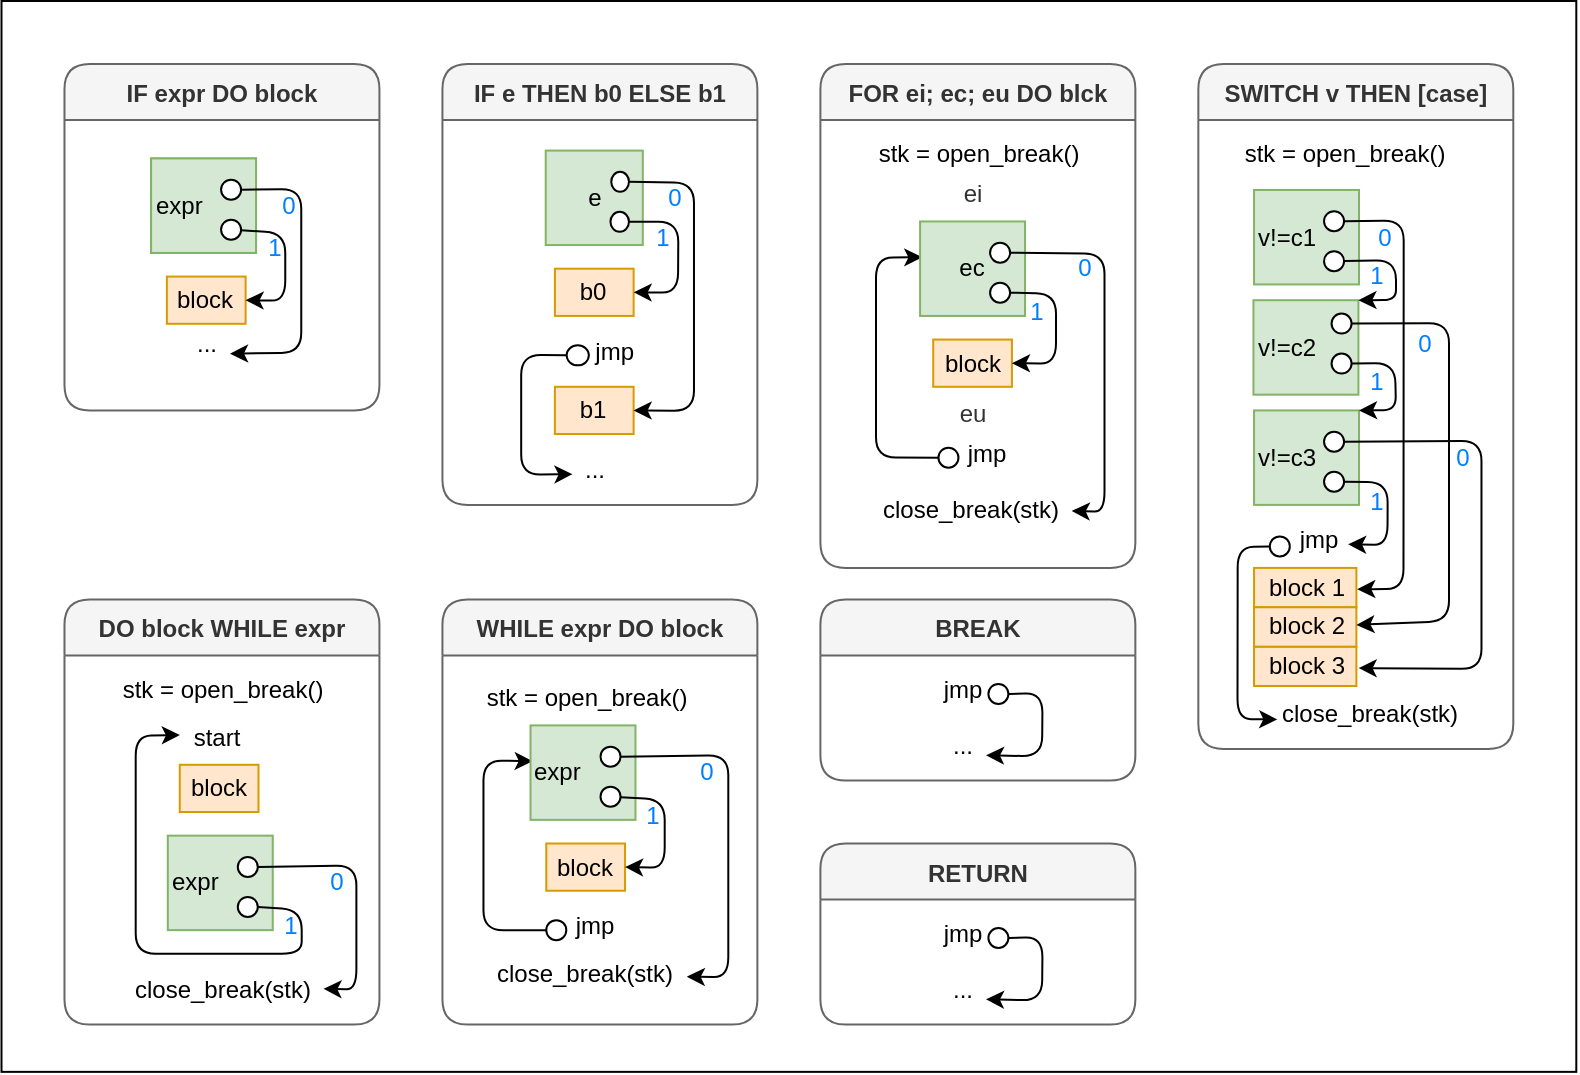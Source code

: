 <mxfile>
    <diagram id="S3QaFbPnI1jlJeoEzNI3" name="Page-1">
        <mxGraphModel dx="403" dy="305" grid="1" gridSize="3.937" guides="1" tooltips="1" connect="1" arrows="1" fold="1" page="1" pageScale="1" pageWidth="827" pageHeight="583" background="none" math="0" shadow="0">
            <root>
                <mxCell id="0"/>
                <mxCell id="1" parent="0"/>
                <mxCell id="153" value="" style="whiteSpace=wrap;html=1;rounded=0;shadow=0;sketch=0;align=center;" vertex="1" parent="1">
                    <mxGeometry x="15.75" y="31.5" width="787.4" height="535.43" as="geometry"/>
                </mxCell>
                <mxCell id="12" value="IF expr DO block" style="swimlane;startSize=28;fontColor=#333333;rounded=1;fillColor=#f5f5f5;strokeColor=#666666;" vertex="1" parent="1">
                    <mxGeometry x="47.24" y="62.99" width="157.48" height="173.22" as="geometry"/>
                </mxCell>
                <mxCell id="14" value="" style="group;fillColor=#d5e8d4;strokeColor=#82b366;container=0;" vertex="1" connectable="0" parent="12">
                    <mxGeometry x="43.307" y="47.237" width="52.48" height="47.24" as="geometry"/>
                </mxCell>
                <mxCell id="18" value="block" style="whiteSpace=wrap;html=1;fillColor=#ffe6cc;strokeColor=#d79b00;" vertex="1" parent="12">
                    <mxGeometry x="51.19" y="106.29" width="39.37" height="23.62" as="geometry"/>
                </mxCell>
                <mxCell id="24" value="0" style="text;html=1;resizable=0;autosize=1;align=center;verticalAlign=middle;points=[];rounded=0;fontColor=#007FFF;" vertex="1" parent="12">
                    <mxGeometry x="102.355" y="61.019" width="19.685" height="19.685" as="geometry"/>
                </mxCell>
                <mxCell id="26" value="..." style="text;html=1;resizable=0;autosize=1;align=center;verticalAlign=middle;points=[];fillColor=none;strokeColor=none;rounded=0;" vertex="1" parent="12">
                    <mxGeometry x="59.035" y="129.909" width="23.622" height="19.685" as="geometry"/>
                </mxCell>
                <mxCell id="15" value="expr" style="whiteSpace=wrap;html=1;align=left;fillColor=#d5e8d4;strokeColor=#82b366;" vertex="1" parent="12">
                    <mxGeometry x="43.307" y="47.237" width="52.48" height="47.24" as="geometry"/>
                </mxCell>
                <mxCell id="16" value="" style="ellipse;whiteSpace=wrap;html=1;" vertex="1" parent="12">
                    <mxGeometry x="78.307" y="57.867" width="10" height="10" as="geometry"/>
                </mxCell>
                <mxCell id="17" value="" style="ellipse;whiteSpace=wrap;html=1;" vertex="1" parent="12">
                    <mxGeometry x="78.307" y="77.867" width="10" height="10" as="geometry"/>
                </mxCell>
                <mxCell id="23" style="edgeStyle=none;html=1;exitX=1;exitY=0.5;exitDx=0;exitDy=0;entryX=1.005;entryY=0.758;entryDx=0;entryDy=0;entryPerimeter=0;" edge="1" parent="12" source="16" target="26">
                    <mxGeometry relative="1" as="geometry">
                        <mxPoint x="88.45" y="141.37" as="targetPoint"/>
                        <Array as="points">
                            <mxPoint x="118.39" y="62.43"/>
                            <mxPoint x="118.39" y="144.43"/>
                        </Array>
                    </mxGeometry>
                </mxCell>
                <mxCell id="22" value="1" style="text;html=1;resizable=0;autosize=1;align=center;verticalAlign=middle;points=[];fillColor=none;strokeColor=none;rounded=0;fontColor=#007FFF;" vertex="1" parent="12">
                    <mxGeometry x="94.488" y="82.662" width="19.685" height="19.685" as="geometry"/>
                </mxCell>
                <mxCell id="21" value="" style="edgeStyle=none;html=1;entryX=1;entryY=0.5;entryDx=0;entryDy=0;" edge="1" parent="12" source="17" target="18">
                    <mxGeometry x="181.107" y="125.977" as="geometry">
                        <mxPoint x="133.307" y="82.867" as="targetPoint"/>
                        <Array as="points">
                            <mxPoint x="110.39" y="84.43"/>
                            <mxPoint x="110.39" y="118.43"/>
                        </Array>
                    </mxGeometry>
                </mxCell>
                <mxCell id="29" value="IF e THEN b0 ELSE b1" style="swimlane;startSize=28;fontColor=#333333;rounded=1;fillColor=#f5f5f5;strokeColor=#666666;" vertex="1" parent="1">
                    <mxGeometry x="236.22" y="62.99" width="157.48" height="220.47" as="geometry"/>
                </mxCell>
                <mxCell id="34" value="b0" style="whiteSpace=wrap;html=1;fillColor=#ffe6cc;strokeColor=#d79b00;" vertex="1" parent="29">
                    <mxGeometry x="56.23" y="102.35" width="39.37" height="23.62" as="geometry"/>
                </mxCell>
                <mxCell id="36" value="1" style="text;html=1;resizable=0;autosize=1;align=center;verticalAlign=middle;points=[];fillColor=none;strokeColor=none;rounded=0;fontColor=#007FFF;" vertex="1" parent="29">
                    <mxGeometry x="100.178" y="76.762" width="19.685" height="19.685" as="geometry"/>
                </mxCell>
                <mxCell id="37" value="0" style="text;html=1;resizable=0;autosize=1;align=center;verticalAlign=middle;points=[];fillColor=none;strokeColor=none;rounded=0;fontColor=#007FFF;" vertex="1" parent="29">
                    <mxGeometry x="106.295" y="57.079" width="19.685" height="19.685" as="geometry"/>
                </mxCell>
                <mxCell id="38" value="..." style="text;html=1;resizable=0;autosize=1;align=center;verticalAlign=middle;points=[];fillColor=none;strokeColor=none;rounded=0;" vertex="1" parent="29">
                    <mxGeometry x="64.105" y="192.899" width="23.622" height="19.685" as="geometry"/>
                </mxCell>
                <mxCell id="41" value="" style="group;align=right;" vertex="1" connectable="0" parent="29">
                    <mxGeometry x="54.03" y="133.85" width="43.77" height="19.69" as="geometry"/>
                </mxCell>
                <mxCell id="42" value="" style="ellipse;whiteSpace=wrap;html=1;" vertex="1" parent="41">
                    <mxGeometry x="8.06" y="6.815" width="11.118" height="10.003" as="geometry"/>
                </mxCell>
                <mxCell id="43" value="jmp" style="text;html=1;resizable=0;autosize=1;align=right;verticalAlign=middle;points=[];fillColor=none;strokeColor=none;rounded=0;" vertex="1" parent="41">
                    <mxGeometry x="11.113" width="31.496" height="19.685" as="geometry"/>
                </mxCell>
                <mxCell id="44" value="b1" style="whiteSpace=wrap;html=1;fillColor=#ffe6cc;strokeColor=#d79b00;" vertex="1" parent="29">
                    <mxGeometry x="56.227" y="161.407" width="39.37" height="23.62" as="geometry"/>
                </mxCell>
                <mxCell id="45" style="edgeStyle=none;html=1;exitX=0;exitY=0.5;exitDx=0;exitDy=0;entryX=0.039;entryY=0.62;entryDx=0;entryDy=0;entryPerimeter=0;" edge="1" parent="29" source="42" target="38">
                    <mxGeometry relative="1" as="geometry">
                        <Array as="points">
                            <mxPoint x="39.37" y="145.43"/>
                            <mxPoint x="39.37" y="205.43"/>
                        </Array>
                    </mxGeometry>
                </mxCell>
                <mxCell id="31" value="e" style="whiteSpace=wrap;html=1;align=center;fillColor=#d5e8d4;strokeColor=#82b366;" vertex="1" parent="29">
                    <mxGeometry x="51.64" y="43.3" width="48.54" height="47.24" as="geometry"/>
                </mxCell>
                <mxCell id="32" value="" style="ellipse;whiteSpace=wrap;html=1;" vertex="1" parent="29">
                    <mxGeometry x="84.41" y="53.93" width="8.852" height="10.0" as="geometry"/>
                </mxCell>
                <mxCell id="33" value="" style="ellipse;whiteSpace=wrap;html=1;" vertex="1" parent="29">
                    <mxGeometry x="84.012" y="73.93" width="9.249" height="10.0" as="geometry"/>
                </mxCell>
                <mxCell id="39" style="edgeStyle=none;html=1;exitX=1;exitY=0.5;exitDx=0;exitDy=0;entryX=1;entryY=0.5;entryDx=0;entryDy=0;" edge="1" parent="29" source="32" target="44">
                    <mxGeometry relative="1" as="geometry">
                        <mxPoint x="104.65" y="220.11" as="targetPoint"/>
                        <Array as="points">
                            <mxPoint x="125.77" y="59.4"/>
                            <mxPoint x="125.77" y="173.4"/>
                        </Array>
                    </mxGeometry>
                </mxCell>
                <mxCell id="35" value="" style="edgeStyle=none;html=1;entryX=1;entryY=0.5;entryDx=0;entryDy=0;" edge="1" parent="29" source="33" target="34">
                    <mxGeometry x="197.307" y="204.717" as="geometry">
                        <mxPoint x="149.507" y="161.607" as="targetPoint"/>
                        <Array as="points">
                            <mxPoint x="117.97" y="78.94"/>
                            <mxPoint x="117.77" y="114.4"/>
                        </Array>
                    </mxGeometry>
                </mxCell>
                <mxCell id="46" value="WHILE expr DO block" style="swimlane;startSize=28;fontColor=#333333;rounded=1;fillColor=#f5f5f5;strokeColor=#666666;" vertex="1" parent="1">
                    <mxGeometry x="236.22" y="330.71" width="157.48" height="212.6" as="geometry">
                        <mxRectangle x="173.23" y="448.82" width="153.543" height="28" as="alternateBounds"/>
                    </mxGeometry>
                </mxCell>
                <mxCell id="51" value="block" style="whiteSpace=wrap;html=1;fillColor=#ffe6cc;strokeColor=#d79b00;" vertex="1" parent="46">
                    <mxGeometry x="51.93" y="122.04" width="39.37" height="23.62" as="geometry"/>
                </mxCell>
                <mxCell id="53" value="1" style="text;html=1;resizable=0;autosize=1;align=center;verticalAlign=middle;points=[];fillColor=none;strokeColor=none;rounded=0;fontColor=#007FFF;" vertex="1" parent="46">
                    <mxGeometry x="95.228" y="98.412" width="19.685" height="19.685" as="geometry"/>
                </mxCell>
                <mxCell id="54" value="0" style="text;html=1;resizable=0;autosize=1;align=center;verticalAlign=middle;points=[];fillColor=none;strokeColor=none;rounded=0;fontColor=#007FFF;" vertex="1" parent="46">
                    <mxGeometry x="122.045" y="76.769" width="19.685" height="19.685" as="geometry"/>
                </mxCell>
                <mxCell id="55" value="&lt;span style=&quot;text-align: left&quot;&gt;close_break(stk)&lt;/span&gt;" style="text;html=1;resizable=0;autosize=1;align=center;verticalAlign=middle;points=[];fillColor=none;strokeColor=none;rounded=0;" vertex="1" parent="46">
                    <mxGeometry x="19.105" y="177.159" width="102.362" height="19.685" as="geometry"/>
                </mxCell>
                <mxCell id="57" value="" style="group" vertex="1" connectable="0" parent="46">
                    <mxGeometry x="51.931" y="153.548" width="39.369" height="19.685" as="geometry"/>
                </mxCell>
                <mxCell id="58" value="" style="ellipse;whiteSpace=wrap;html=1;" vertex="1" parent="57">
                    <mxGeometry y="6.813" width="10" height="10" as="geometry"/>
                </mxCell>
                <mxCell id="59" value="jmp" style="text;html=1;resizable=0;autosize=1;align=center;verticalAlign=middle;points=[];fillColor=none;strokeColor=none;rounded=0;" vertex="1" parent="57">
                    <mxGeometry x="7.873" width="31.496" height="19.685" as="geometry"/>
                </mxCell>
                <mxCell id="60" style="edgeStyle=none;html=1;exitX=0;exitY=0.5;exitDx=0;exitDy=0;entryX=0.021;entryY=0.379;entryDx=0;entryDy=0;entryPerimeter=0;" edge="1" parent="46" source="58" target="48">
                    <mxGeometry relative="1" as="geometry">
                        <Array as="points">
                            <mxPoint x="20.51" y="165.5"/>
                            <mxPoint x="20.51" y="80.5"/>
                        </Array>
                    </mxGeometry>
                </mxCell>
                <mxCell id="48" value="expr" style="whiteSpace=wrap;html=1;align=left;fillColor=#d5e8d4;strokeColor=#82b366;" vertex="1" parent="46">
                    <mxGeometry x="44.047" y="62.987" width="52.48" height="47.24" as="geometry"/>
                </mxCell>
                <mxCell id="49" value="" style="ellipse;whiteSpace=wrap;html=1;" vertex="1" parent="46">
                    <mxGeometry x="79.047" y="73.617" width="10" height="10" as="geometry"/>
                </mxCell>
                <mxCell id="50" value="" style="ellipse;whiteSpace=wrap;html=1;" vertex="1" parent="46">
                    <mxGeometry x="79.047" y="93.617" width="10" height="10" as="geometry"/>
                </mxCell>
                <mxCell id="56" style="edgeStyle=none;html=1;exitX=1;exitY=0.5;exitDx=0;exitDy=0;entryX=1.007;entryY=0.582;entryDx=0;entryDy=0;entryPerimeter=0;" edge="1" parent="46" source="49" target="55">
                    <mxGeometry relative="1" as="geometry">
                        <mxPoint x="89.19" y="157.12" as="targetPoint"/>
                        <Array as="points">
                            <mxPoint x="142.93" y="77.91"/>
                            <mxPoint x="142.93" y="188.91"/>
                        </Array>
                    </mxGeometry>
                </mxCell>
                <mxCell id="52" value="" style="edgeStyle=none;html=1;entryX=1;entryY=0.5;entryDx=0;entryDy=0;" edge="1" parent="46" source="50" target="51">
                    <mxGeometry x="181.847" y="141.727" as="geometry">
                        <mxPoint x="134.047" y="98.617" as="targetPoint"/>
                        <Array as="points">
                            <mxPoint x="111.13" y="100.18"/>
                            <mxPoint x="111.13" y="134.18"/>
                        </Array>
                    </mxGeometry>
                </mxCell>
                <mxCell id="158" value="&lt;font color=&quot;#000000&quot;&gt;stk = open_break()&lt;/font&gt;" style="text;html=1;resizable=0;autosize=1;align=center;verticalAlign=middle;points=[];fillColor=none;strokeColor=none;rounded=0;fontColor=#007FFF;" vertex="1" parent="46">
                    <mxGeometry x="14.55" y="39.368" width="114.173" height="19.685" as="geometry"/>
                </mxCell>
                <mxCell id="61" value="DO block WHILE expr" style="swimlane;startSize=28;fontColor=#333333;rounded=1;fillColor=#f5f5f5;strokeColor=#666666;" vertex="1" parent="1">
                    <mxGeometry x="47.24" y="330.71" width="157.48" height="212.6" as="geometry">
                        <mxRectangle x="173.23" y="448.82" width="153.543" height="28" as="alternateBounds"/>
                    </mxGeometry>
                </mxCell>
                <mxCell id="66" value="block" style="whiteSpace=wrap;html=1;fillColor=#ffe6cc;strokeColor=#d79b00;" vertex="1" parent="61">
                    <mxGeometry x="57.64" y="82.68" width="39.37" height="23.62" as="geometry"/>
                </mxCell>
                <mxCell id="68" value="1" style="text;html=1;resizable=0;autosize=1;align=center;verticalAlign=middle;points=[];fillColor=none;strokeColor=none;rounded=0;fontColor=#007FFF;" vertex="1" parent="61">
                    <mxGeometry x="102.838" y="153.542" width="19.685" height="19.685" as="geometry"/>
                </mxCell>
                <mxCell id="69" value="0" style="text;html=1;resizable=0;autosize=1;align=center;verticalAlign=middle;points=[];fillColor=none;strokeColor=none;rounded=0;fontColor=#007FFF;" vertex="1" parent="61">
                    <mxGeometry x="125.985" y="131.899" width="19.685" height="19.685" as="geometry"/>
                </mxCell>
                <mxCell id="70" value="&lt;span style=&quot;text-align: left&quot;&gt;close_break(stk)&lt;/span&gt;" style="text;html=1;resizable=0;autosize=1;align=center;verticalAlign=middle;points=[];fillColor=none;strokeColor=none;rounded=0;" vertex="1" parent="61">
                    <mxGeometry x="27.565" y="185.039" width="102.362" height="19.685" as="geometry"/>
                </mxCell>
                <mxCell id="76" value="start" style="text;html=1;resizable=0;autosize=1;align=center;verticalAlign=middle;points=[];fillColor=none;strokeColor=none;rounded=0;" vertex="1" parent="61">
                    <mxGeometry x="57.644" y="59.055" width="35.433" height="19.685" as="geometry"/>
                </mxCell>
                <mxCell id="63" value="expr" style="whiteSpace=wrap;html=1;align=left;fillColor=#d5e8d4;strokeColor=#82b366;" vertex="1" parent="61">
                    <mxGeometry x="51.657" y="118.117" width="52.48" height="47.24" as="geometry"/>
                </mxCell>
                <mxCell id="64" value="" style="ellipse;whiteSpace=wrap;html=1;" vertex="1" parent="61">
                    <mxGeometry x="86.657" y="128.747" width="10" height="10" as="geometry"/>
                </mxCell>
                <mxCell id="65" value="" style="ellipse;whiteSpace=wrap;html=1;" vertex="1" parent="61">
                    <mxGeometry x="86.657" y="148.747" width="10" height="10" as="geometry"/>
                </mxCell>
                <mxCell id="71" style="edgeStyle=none;html=1;exitX=1;exitY=0.5;exitDx=0;exitDy=0;entryX=0.996;entryY=0.491;entryDx=0;entryDy=0;entryPerimeter=0;" edge="1" parent="61" source="64" target="70">
                    <mxGeometry relative="1" as="geometry">
                        <mxPoint x="96.8" y="212.25" as="targetPoint"/>
                        <Array as="points">
                            <mxPoint x="145.95" y="133.04"/>
                            <mxPoint x="145.95" y="195.04"/>
                        </Array>
                    </mxGeometry>
                </mxCell>
                <mxCell id="67" value="" style="edgeStyle=none;html=1;exitX=1;exitY=0.5;exitDx=0;exitDy=0;entryX=0.001;entryY=0.446;entryDx=0;entryDy=0;entryPerimeter=0;" edge="1" parent="61" source="65" target="76">
                    <mxGeometry x="189.457" y="196.857" as="geometry">
                        <mxPoint x="55.61" y="90.13" as="targetPoint"/>
                        <Array as="points">
                            <mxPoint x="118.61" y="155.13"/>
                            <mxPoint x="118.61" y="177.13"/>
                            <mxPoint x="35.61" y="177.13"/>
                            <mxPoint x="35.61" y="68.13"/>
                        </Array>
                        <mxPoint x="118.61" y="165.13" as="sourcePoint"/>
                    </mxGeometry>
                </mxCell>
                <mxCell id="157" value="&lt;font color=&quot;#000000&quot;&gt;stk = open_break()&lt;/font&gt;" style="text;html=1;resizable=0;autosize=1;align=center;verticalAlign=middle;points=[];fillColor=none;strokeColor=none;rounded=0;fontColor=#007FFF;" vertex="1" parent="61">
                    <mxGeometry x="21.593" y="35.431" width="114.173" height="19.685" as="geometry"/>
                </mxCell>
                <mxCell id="78" value="FOR ei; ec; eu DO blck" style="swimlane;startSize=28;rounded=1;fillColor=#f5f5f5;strokeColor=#666666;fontColor=#333333;" vertex="1" parent="1">
                    <mxGeometry x="425.2" y="62.99" width="157.48" height="251.96" as="geometry">
                        <mxRectangle x="173.23" y="448.82" width="153.543" height="28" as="alternateBounds"/>
                    </mxGeometry>
                </mxCell>
                <mxCell id="83" value="block" style="whiteSpace=wrap;html=1;fillColor=#ffe6cc;strokeColor=#d79b00;" vertex="1" parent="78">
                    <mxGeometry x="56.4" y="137.79" width="39.37" height="23.62" as="geometry"/>
                </mxCell>
                <mxCell id="85" value="1" style="text;html=1;resizable=0;autosize=1;align=center;verticalAlign=middle;points=[];fillColor=none;strokeColor=none;rounded=0;fontColor=#007FFF;" vertex="1" parent="78">
                    <mxGeometry x="98.398" y="114.172" width="19.685" height="19.685" as="geometry"/>
                </mxCell>
                <mxCell id="86" value="0" style="text;html=1;resizable=0;autosize=1;align=center;verticalAlign=middle;points=[];fillColor=none;strokeColor=none;rounded=0;fontColor=#007FFF;" vertex="1" parent="78">
                    <mxGeometry x="122.045" y="92.519" width="19.685" height="19.685" as="geometry"/>
                </mxCell>
                <mxCell id="87" value="&lt;span style=&quot;text-align: left&quot;&gt;close_break(stk)&lt;/span&gt;" style="text;html=1;resizable=0;autosize=1;align=center;verticalAlign=middle;points=[];fillColor=none;strokeColor=none;rounded=0;" vertex="1" parent="78">
                    <mxGeometry x="23.625" y="212.939" width="102.362" height="19.685" as="geometry"/>
                </mxCell>
                <mxCell id="89" value="" style="group" vertex="1" connectable="0" parent="78">
                    <mxGeometry x="59.031" y="185.038" width="39.369" height="19.685" as="geometry"/>
                </mxCell>
                <mxCell id="90" value="" style="ellipse;whiteSpace=wrap;html=1;" vertex="1" parent="89">
                    <mxGeometry y="6.813" width="10" height="10" as="geometry"/>
                </mxCell>
                <mxCell id="91" value="jmp" style="text;html=1;resizable=0;autosize=1;align=center;verticalAlign=middle;points=[];fillColor=none;strokeColor=none;rounded=0;" vertex="1" parent="89">
                    <mxGeometry x="7.873" width="31.496" height="19.685" as="geometry"/>
                </mxCell>
                <mxCell id="92" style="edgeStyle=none;html=1;exitX=0;exitY=0.5;exitDx=0;exitDy=0;entryX=0.021;entryY=0.379;entryDx=0;entryDy=0;entryPerimeter=0;" edge="1" parent="78" source="90" target="80">
                    <mxGeometry relative="1" as="geometry">
                        <Array as="points">
                            <mxPoint x="27.8" y="196.78"/>
                            <mxPoint x="27.8" y="96.78"/>
                        </Array>
                    </mxGeometry>
                </mxCell>
                <mxCell id="95" value="&lt;font color=&quot;#333333&quot;&gt;eu&lt;/font&gt;" style="text;html=1;resizable=0;autosize=1;align=center;verticalAlign=middle;points=[];fillColor=none;strokeColor=none;rounded=0;fontColor=#007FFF;" vertex="1" parent="78">
                    <mxGeometry x="62.275" y="165.357" width="27.559" height="19.685" as="geometry"/>
                </mxCell>
                <mxCell id="93" value="&lt;font color=&quot;#333333&quot;&gt;ei&lt;/font&gt;" style="text;html=1;resizable=0;autosize=1;align=center;verticalAlign=middle;points=[];fillColor=none;strokeColor=none;rounded=0;fontColor=#007FFF;" vertex="1" parent="78">
                    <mxGeometry x="64.278" y="55.11" width="23.622" height="19.685" as="geometry"/>
                </mxCell>
                <mxCell id="80" value="ec" style="whiteSpace=wrap;html=1;align=center;fillColor=#d5e8d4;strokeColor=#82b366;" vertex="1" parent="78">
                    <mxGeometry x="49.847" y="78.737" width="52.48" height="47.24" as="geometry"/>
                </mxCell>
                <mxCell id="81" value="" style="ellipse;whiteSpace=wrap;html=1;" vertex="1" parent="78">
                    <mxGeometry x="84.847" y="89.367" width="10" height="10" as="geometry"/>
                </mxCell>
                <mxCell id="82" value="" style="ellipse;whiteSpace=wrap;html=1;" vertex="1" parent="78">
                    <mxGeometry x="84.847" y="109.367" width="10" height="10" as="geometry"/>
                </mxCell>
                <mxCell id="88" style="edgeStyle=none;html=1;exitX=1;exitY=0.5;exitDx=0;exitDy=0;entryX=0.997;entryY=0.535;entryDx=0;entryDy=0;entryPerimeter=0;" edge="1" parent="78" source="81" target="87">
                    <mxGeometry relative="1" as="geometry">
                        <mxPoint x="96.29" y="208.31" as="targetPoint"/>
                        <Array as="points">
                            <mxPoint x="142.05" y="94.94"/>
                            <mxPoint x="142.05" y="223.94"/>
                        </Array>
                    </mxGeometry>
                </mxCell>
                <mxCell id="84" value="" style="edgeStyle=none;html=1;entryX=1;entryY=0.5;entryDx=0;entryDy=0;" edge="1" parent="78" source="82" target="83">
                    <mxGeometry x="188.947" y="192.917" as="geometry">
                        <mxPoint x="141.147" y="149.807" as="targetPoint"/>
                        <Array as="points">
                            <mxPoint x="117.8" y="114.78"/>
                            <mxPoint x="117.8" y="149.78"/>
                        </Array>
                    </mxGeometry>
                </mxCell>
                <mxCell id="155" value="&lt;font color=&quot;#000000&quot;&gt;stk = open_break()&lt;/font&gt;" style="text;html=1;resizable=0;autosize=1;align=center;verticalAlign=middle;points=[];fillColor=none;strokeColor=none;rounded=0;fontColor=#007FFF;" vertex="1" parent="78">
                    <mxGeometry x="21.586" y="35.424" width="114.173" height="19.685" as="geometry"/>
                </mxCell>
                <mxCell id="96" value="BREAK" style="swimlane;startSize=28;fontColor=#333333;rounded=1;fillColor=#f5f5f5;strokeColor=#666666;" vertex="1" parent="1">
                    <mxGeometry x="425.2" y="330.71" width="157.48" height="90.55" as="geometry"/>
                </mxCell>
                <mxCell id="105" value="..." style="text;html=1;resizable=0;autosize=1;align=center;verticalAlign=middle;points=[];fillColor=none;strokeColor=none;rounded=0;" vertex="1" parent="96">
                    <mxGeometry x="59.055" y="62.989" width="23.622" height="19.685" as="geometry"/>
                </mxCell>
                <mxCell id="106" style="edgeStyle=none;html=1;exitX=1;exitY=0.5;exitDx=0;exitDy=0;entryX=1.005;entryY=0.758;entryDx=0;entryDy=0;entryPerimeter=0;" edge="1" parent="96" source="109" target="105">
                    <mxGeometry relative="1" as="geometry">
                        <mxPoint x="93.71" y="125.62" as="targetPoint"/>
                        <Array as="points">
                            <mxPoint x="111.083" y="46.753"/>
                            <mxPoint x="110.82" y="78.5"/>
                        </Array>
                        <mxPoint x="93.57" y="48.492" as="sourcePoint"/>
                    </mxGeometry>
                </mxCell>
                <mxCell id="109" value="" style="ellipse;whiteSpace=wrap;html=1;" vertex="1" parent="96">
                    <mxGeometry x="84.004" y="42.244" width="10" height="10" as="geometry"/>
                </mxCell>
                <mxCell id="110" value="jmp" style="text;html=1;resizable=0;autosize=1;align=center;verticalAlign=middle;points=[];fillColor=none;strokeColor=none;rounded=0;" vertex="1" parent="96">
                    <mxGeometry x="55.117" y="35.431" width="31.496" height="19.685" as="geometry"/>
                </mxCell>
                <mxCell id="112" value="RETURN" style="swimlane;startSize=28;fontColor=#333333;rounded=1;fillColor=#f5f5f5;strokeColor=#666666;" vertex="1" parent="1">
                    <mxGeometry x="425.2" y="452.76" width="157.48" height="90.55" as="geometry"/>
                </mxCell>
                <mxCell id="113" value="..." style="text;html=1;resizable=0;autosize=1;align=center;verticalAlign=middle;points=[];fillColor=none;strokeColor=none;rounded=0;" vertex="1" parent="112">
                    <mxGeometry x="59.055" y="62.989" width="23.622" height="19.685" as="geometry"/>
                </mxCell>
                <mxCell id="114" style="edgeStyle=none;html=1;exitX=1;exitY=0.5;exitDx=0;exitDy=0;entryX=1.005;entryY=0.758;entryDx=0;entryDy=0;entryPerimeter=0;" edge="1" parent="112" source="115" target="113">
                    <mxGeometry relative="1" as="geometry">
                        <mxPoint x="93.71" y="125.62" as="targetPoint"/>
                        <Array as="points">
                            <mxPoint x="111.083" y="46.753"/>
                            <mxPoint x="110.82" y="78.5"/>
                        </Array>
                        <mxPoint x="93.57" y="48.492" as="sourcePoint"/>
                    </mxGeometry>
                </mxCell>
                <mxCell id="115" value="" style="ellipse;whiteSpace=wrap;html=1;" vertex="1" parent="112">
                    <mxGeometry x="84.004" y="42.244" width="10" height="10" as="geometry"/>
                </mxCell>
                <mxCell id="116" value="jmp" style="text;html=1;resizable=0;autosize=1;align=center;verticalAlign=middle;points=[];fillColor=none;strokeColor=none;rounded=0;" vertex="1" parent="112">
                    <mxGeometry x="55.117" y="35.431" width="31.496" height="19.685" as="geometry"/>
                </mxCell>
                <mxCell id="117" value="SWITCH v THEN [case]" style="swimlane;startSize=28;fontColor=#333333;rounded=1;shadow=0;sketch=0;fillColor=#f5f5f5;strokeColor=#666666;" vertex="1" parent="1">
                    <mxGeometry x="614.17" y="62.99" width="157.48" height="342.52" as="geometry"/>
                </mxCell>
                <mxCell id="124" value="1" style="text;html=1;resizable=0;autosize=1;align=center;verticalAlign=middle;points=[];fillColor=none;strokeColor=none;rounded=0;fontColor=#007FFF;" vertex="1" parent="117">
                    <mxGeometry x="79.028" y="96.452" width="19.685" height="19.685" as="geometry"/>
                </mxCell>
                <mxCell id="125" value="0" style="text;html=1;resizable=0;autosize=1;align=center;verticalAlign=middle;points=[];fillColor=none;strokeColor=none;rounded=0;fontColor=#007FFF;" vertex="1" parent="117">
                    <mxGeometry x="82.975" y="76.769" width="19.685" height="19.685" as="geometry"/>
                </mxCell>
                <mxCell id="126" value="block 1" style="text;html=1;resizable=0;autosize=1;align=center;verticalAlign=middle;points=[];fillColor=#ffe6cc;strokeColor=#d79b00;rounded=0;" vertex="1" parent="117">
                    <mxGeometry x="27.855" y="251.959" width="51.181" height="19.685" as="geometry"/>
                </mxCell>
                <mxCell id="137" value="block 3" style="text;html=1;resizable=0;autosize=1;align=center;verticalAlign=middle;points=[];fillColor=#ffe6cc;strokeColor=#d79b00;rounded=0;" vertex="1" parent="117">
                    <mxGeometry x="27.849" y="291.333" width="51.181" height="19.685" as="geometry"/>
                </mxCell>
                <mxCell id="136" value="block 2" style="text;html=1;resizable=0;autosize=1;align=center;verticalAlign=middle;points=[];fillColor=#ffe6cc;strokeColor=#d79b00;rounded=0;" vertex="1" parent="117">
                    <mxGeometry x="27.852" y="271.646" width="51.181" height="19.685" as="geometry"/>
                </mxCell>
                <mxCell id="141" value="" style="group" vertex="1" connectable="0" parent="117">
                    <mxGeometry x="35.728" y="228.335" width="39.371" height="19.685" as="geometry"/>
                </mxCell>
                <mxCell id="139" value="" style="ellipse;whiteSpace=wrap;html=1;" vertex="1" parent="141">
                    <mxGeometry y="7.873" width="10" height="10" as="geometry"/>
                </mxCell>
                <mxCell id="140" value="&lt;font color=&quot;#000000&quot;&gt;jmp&lt;/font&gt;" style="text;html=1;resizable=0;autosize=1;align=center;verticalAlign=middle;points=[];fillColor=none;strokeColor=none;rounded=0;fontColor=#007FFF;" vertex="1" parent="141">
                    <mxGeometry x="7.875" width="31.496" height="19.685" as="geometry"/>
                </mxCell>
                <mxCell id="142" value="&lt;font color=&quot;#000000&quot;&gt;stk = open_break()&lt;/font&gt;" style="text;html=1;resizable=0;autosize=1;align=center;verticalAlign=middle;points=[];fillColor=none;strokeColor=none;rounded=0;fontColor=#007FFF;" vertex="1" parent="117">
                    <mxGeometry x="15.679" y="35.427" width="114.173" height="19.685" as="geometry"/>
                </mxCell>
                <mxCell id="143" value="&lt;font color=&quot;#000000&quot;&gt;close_break(stk)&lt;/font&gt;" style="text;html=1;resizable=0;autosize=1;align=left;verticalAlign=middle;points=[];fillColor=none;strokeColor=none;rounded=0;fontColor=#007FFF;" vertex="1" parent="117">
                    <mxGeometry x="39.366" y="314.954" width="102.362" height="19.685" as="geometry"/>
                </mxCell>
                <mxCell id="144" style="edgeStyle=none;html=1;exitX=0;exitY=0.5;exitDx=0;exitDy=0;entryX=0.001;entryY=0.65;entryDx=0;entryDy=0;entryPerimeter=0;fontColor=#007FFF;" edge="1" parent="117" source="139" target="143">
                    <mxGeometry relative="1" as="geometry">
                        <Array as="points">
                            <mxPoint x="19.68" y="241.5"/>
                            <mxPoint x="19.57" y="327.5"/>
                        </Array>
                    </mxGeometry>
                </mxCell>
                <mxCell id="146" value="1" style="text;html=1;resizable=0;autosize=1;align=center;verticalAlign=middle;points=[];fillColor=none;strokeColor=none;rounded=0;fontColor=#007FFF;" vertex="1" parent="117">
                    <mxGeometry x="79.025" y="149.599" width="19.685" height="19.685" as="geometry"/>
                </mxCell>
                <mxCell id="150" value="0" style="text;html=1;resizable=0;autosize=1;align=center;verticalAlign=middle;points=[];fillColor=none;strokeColor=none;rounded=0;fontColor=#007FFF;" vertex="1" parent="117">
                    <mxGeometry x="102.662" y="129.916" width="19.685" height="19.685" as="geometry"/>
                </mxCell>
                <mxCell id="152" value="0" style="text;html=1;resizable=0;autosize=1;align=center;verticalAlign=middle;points=[];fillColor=none;strokeColor=none;rounded=0;fontColor=#007FFF;" vertex="1" parent="117">
                    <mxGeometry x="122.349" y="187.003" width="19.685" height="19.685" as="geometry"/>
                </mxCell>
                <mxCell id="119" value="v!=c1" style="whiteSpace=wrap;html=1;align=left;fillColor=#d5e8d4;strokeColor=#82b366;" vertex="1" parent="117">
                    <mxGeometry x="27.857" y="62.987" width="52.48" height="47.24" as="geometry"/>
                </mxCell>
                <mxCell id="120" value="" style="ellipse;whiteSpace=wrap;html=1;" vertex="1" parent="117">
                    <mxGeometry x="62.857" y="73.617" width="10" height="10" as="geometry"/>
                </mxCell>
                <mxCell id="121" value="" style="ellipse;whiteSpace=wrap;html=1;" vertex="1" parent="117">
                    <mxGeometry x="62.857" y="93.617" width="10" height="10" as="geometry"/>
                </mxCell>
                <mxCell id="133" value="v!=c3" style="whiteSpace=wrap;html=1;align=left;fillColor=#d5e8d4;strokeColor=#82b366;" vertex="1" parent="117">
                    <mxGeometry x="27.861" y="173.221" width="52.48" height="47.24" as="geometry"/>
                </mxCell>
                <mxCell id="134" value="" style="ellipse;whiteSpace=wrap;html=1;" vertex="1" parent="117">
                    <mxGeometry x="62.861" y="183.851" width="10" height="10" as="geometry"/>
                </mxCell>
                <mxCell id="135" value="" style="ellipse;whiteSpace=wrap;html=1;" vertex="1" parent="117">
                    <mxGeometry x="62.861" y="203.851" width="10" height="10" as="geometry"/>
                </mxCell>
                <mxCell id="127" style="edgeStyle=none;html=1;exitX=1;exitY=0.5;exitDx=0;exitDy=0;entryX=1.008;entryY=0.541;entryDx=0;entryDy=0;entryPerimeter=0;" edge="1" parent="117" source="120" target="126">
                    <mxGeometry relative="1" as="geometry">
                        <mxPoint x="100.56" y="283.1" as="targetPoint"/>
                        <Array as="points">
                            <mxPoint x="102.68" y="78.18"/>
                            <mxPoint x="102.57" y="262.5"/>
                        </Array>
                    </mxGeometry>
                </mxCell>
                <mxCell id="151" style="edgeStyle=none;html=1;exitX=1;exitY=0.5;exitDx=0;exitDy=0;entryX=1.022;entryY=0.545;entryDx=0;entryDy=0;entryPerimeter=0;fontColor=#007FFF;" edge="1" parent="117" source="134" target="137">
                    <mxGeometry relative="1" as="geometry">
                        <Array as="points">
                            <mxPoint x="141.57" y="188.5"/>
                            <mxPoint x="141.57" y="302.5"/>
                        </Array>
                    </mxGeometry>
                </mxCell>
                <mxCell id="147" value="1" style="text;html=1;resizable=0;autosize=1;align=center;verticalAlign=middle;points=[];fillColor=none;strokeColor=none;rounded=0;fontColor=#007FFF;" vertex="1" parent="117">
                    <mxGeometry x="79.022" y="209.006" width="19.685" height="19.685" as="geometry"/>
                </mxCell>
                <mxCell id="138" style="edgeStyle=none;html=1;exitX=1;exitY=0.5;exitDx=0;exitDy=0;fontColor=#007FFF;entryX=0.993;entryY=0.602;entryDx=0;entryDy=0;entryPerimeter=0;" edge="1" parent="117" source="135" target="140">
                    <mxGeometry relative="1" as="geometry">
                        <mxPoint x="86.907" y="244.085" as="targetPoint"/>
                        <Array as="points">
                            <mxPoint x="94.68" y="209.18"/>
                            <mxPoint x="94.57" y="240.5"/>
                        </Array>
                    </mxGeometry>
                </mxCell>
                <mxCell id="129" value="v!=c2" style="whiteSpace=wrap;html=1;align=left;fillColor=#d5e8d4;strokeColor=#82b366;" vertex="1" parent="1">
                    <mxGeometry x="641.734" y="181.104" width="52.48" height="47.24" as="geometry"/>
                </mxCell>
                <mxCell id="130" value="" style="ellipse;whiteSpace=wrap;html=1;" vertex="1" parent="1">
                    <mxGeometry x="680.784" y="187.794" width="10" height="10" as="geometry"/>
                </mxCell>
                <mxCell id="131" value="" style="ellipse;whiteSpace=wrap;html=1;" vertex="1" parent="1">
                    <mxGeometry x="680.784" y="207.794" width="10" height="10" as="geometry"/>
                </mxCell>
                <mxCell id="123" value="" style="edgeStyle=none;html=1;entryX=1;entryY=0;entryDx=0;entryDy=0;" edge="1" parent="1" source="121" target="129">
                    <mxGeometry x="811.147" y="326.767" as="geometry">
                        <mxPoint x="763.347" y="283.657" as="targetPoint"/>
                        <Array as="points">
                            <mxPoint x="713" y="161"/>
                            <mxPoint x="713" y="181"/>
                        </Array>
                    </mxGeometry>
                </mxCell>
                <mxCell id="149" style="edgeStyle=none;html=1;exitX=1;exitY=0.5;exitDx=0;exitDy=0;fontColor=#007FFF;" edge="1" parent="1" source="130" target="136">
                    <mxGeometry relative="1" as="geometry">
                        <Array as="points">
                            <mxPoint x="739.5" y="192.56"/>
                            <mxPoint x="739.5" y="341.56"/>
                        </Array>
                    </mxGeometry>
                </mxCell>
                <mxCell id="145" style="edgeStyle=none;html=1;exitX=1;exitY=0.5;exitDx=0;exitDy=0;entryX=1;entryY=0;entryDx=0;entryDy=0;fontColor=#007FFF;" edge="1" parent="1" source="131" target="133">
                    <mxGeometry relative="1" as="geometry">
                        <Array as="points">
                            <mxPoint x="712.5" y="212.56"/>
                            <mxPoint x="713" y="236"/>
                        </Array>
                    </mxGeometry>
                </mxCell>
            </root>
        </mxGraphModel>
    </diagram>
</mxfile>